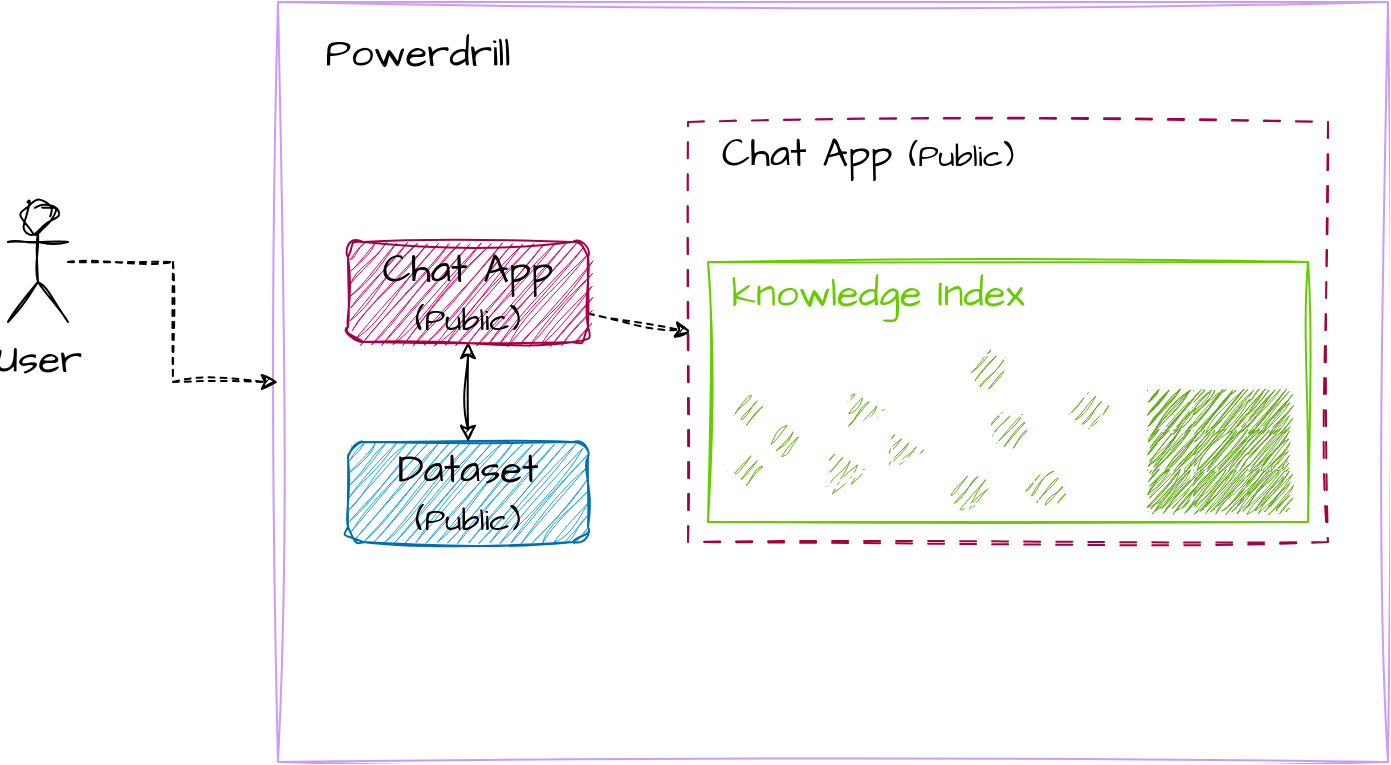 <mxfile version="21.5.2" type="github">
  <diagram name="Page-1" id="-RpIPuz9YmKVfhQ-e5wv">
    <mxGraphModel dx="892" dy="1131" grid="1" gridSize="10" guides="1" tooltips="1" connect="1" arrows="1" fold="1" page="1" pageScale="1" pageWidth="827" pageHeight="1169" math="0" shadow="0">
      <root>
        <mxCell id="0" />
        <mxCell id="1" parent="0" />
        <mxCell id="BhB_OIrB13sOwprm3m46-2" value="" style="rounded=0;whiteSpace=wrap;html=1;sketch=1;hachureGap=4;jiggle=2;curveFitting=1;fontFamily=Architects Daughter;fontSource=https%3A%2F%2Ffonts.googleapis.com%2Fcss%3Ffamily%3DArchitects%2BDaughter;fontSize=20;strokeColor=#CC99FF;" parent="1" vertex="1">
          <mxGeometry x="225" y="580" width="555" height="380" as="geometry" />
        </mxCell>
        <mxCell id="BhB_OIrB13sOwprm3m46-5" value="Powerdrill" style="text;html=1;strokeColor=none;fillColor=none;align=center;verticalAlign=middle;whiteSpace=wrap;rounded=0;fontSize=20;fontFamily=Architects Daughter;sketch=1;curveFitting=1;jiggle=2;" parent="1" vertex="1">
          <mxGeometry x="265" y="590" width="60" height="30" as="geometry" />
        </mxCell>
        <mxCell id="BhB_OIrB13sOwprm3m46-22" style="edgeStyle=orthogonalEdgeStyle;rounded=0;sketch=1;hachureGap=4;jiggle=2;curveFitting=1;orthogonalLoop=1;jettySize=auto;html=1;entryX=0;entryY=0.5;entryDx=0;entryDy=0;fontFamily=Architects Daughter;fontSource=https%3A%2F%2Ffonts.googleapis.com%2Fcss%3Ffamily%3DArchitects%2BDaughter;fontSize=16;dashed=1;" parent="1" source="BhB_OIrB13sOwprm3m46-20" target="BhB_OIrB13sOwprm3m46-2" edge="1">
          <mxGeometry relative="1" as="geometry" />
        </mxCell>
        <mxCell id="BhB_OIrB13sOwprm3m46-20" value="User" style="shape=umlActor;verticalLabelPosition=bottom;verticalAlign=top;html=1;outlineConnect=0;sketch=1;hachureGap=4;jiggle=2;curveFitting=1;fontFamily=Architects Daughter;fontSource=https%3A%2F%2Ffonts.googleapis.com%2Fcss%3Ffamily%3DArchitects%2BDaughter;fontSize=20;" parent="1" vertex="1">
          <mxGeometry x="90" y="680" width="30" height="60" as="geometry" />
        </mxCell>
        <mxCell id="6R7RywCP-s_AhgVz2070-11" value="" style="rounded=1;whiteSpace=wrap;html=1;sketch=1;curveFitting=1;jiggle=2;fillColor=#1ba1e2;fontColor=#ffffff;strokeColor=#006EAF;" parent="1" vertex="1">
          <mxGeometry x="260" y="800" width="120" height="50" as="geometry" />
        </mxCell>
        <mxCell id="6R7RywCP-s_AhgVz2070-12" value="Dataset&lt;br&gt;&lt;font style=&quot;font-size: 16px;&quot;&gt;(Public)&lt;/font&gt;" style="text;html=1;strokeColor=none;fillColor=none;align=center;verticalAlign=middle;whiteSpace=wrap;rounded=0;fontSize=20;fontFamily=Architects Daughter;sketch=1;curveFitting=1;jiggle=2;" parent="1" vertex="1">
          <mxGeometry x="290" y="810" width="60" height="30" as="geometry" />
        </mxCell>
        <mxCell id="6R7RywCP-s_AhgVz2070-13" style="edgeStyle=orthogonalEdgeStyle;rounded=0;sketch=1;hachureGap=4;jiggle=2;curveFitting=1;orthogonalLoop=1;jettySize=auto;html=1;entryX=0.5;entryY=0;entryDx=0;entryDy=0;fontFamily=Architects Daughter;fontSource=https%3A%2F%2Ffonts.googleapis.com%2Fcss%3Ffamily%3DArchitects%2BDaughter;fontSize=16;startArrow=classic;startFill=1;" parent="1" source="6R7RywCP-s_AhgVz2070-14" target="6R7RywCP-s_AhgVz2070-11" edge="1">
          <mxGeometry relative="1" as="geometry" />
        </mxCell>
        <mxCell id="7oLq5CkPCi8mMCVLSrjh-6" style="rounded=0;sketch=1;hachureGap=4;jiggle=2;curveFitting=1;orthogonalLoop=1;jettySize=auto;html=1;entryX=0.006;entryY=0.5;entryDx=0;entryDy=0;entryPerimeter=0;fontFamily=Architects Daughter;fontSource=https%3A%2F%2Ffonts.googleapis.com%2Fcss%3Ffamily%3DArchitects%2BDaughter;fontSize=16;dashed=1;" edge="1" parent="1" source="6R7RywCP-s_AhgVz2070-14" target="7oLq5CkPCi8mMCVLSrjh-3">
          <mxGeometry relative="1" as="geometry" />
        </mxCell>
        <mxCell id="6R7RywCP-s_AhgVz2070-14" value="" style="rounded=1;whiteSpace=wrap;html=1;sketch=1;curveFitting=1;jiggle=2;fillColor=#d80073;fontColor=#ffffff;strokeColor=#A50040;" parent="1" vertex="1">
          <mxGeometry x="260" y="700" width="120" height="50" as="geometry" />
        </mxCell>
        <mxCell id="6R7RywCP-s_AhgVz2070-15" value="Chat App&lt;br&gt;&lt;font style=&quot;font-size: 16px;&quot;&gt;(Public)&lt;/font&gt;" style="text;html=1;strokeColor=none;fillColor=none;align=center;verticalAlign=middle;whiteSpace=wrap;rounded=0;fontSize=20;fontFamily=Architects Daughter;sketch=1;curveFitting=1;jiggle=2;" parent="1" vertex="1">
          <mxGeometry x="270" y="710" width="100" height="30" as="geometry" />
        </mxCell>
        <mxCell id="7oLq5CkPCi8mMCVLSrjh-3" value="" style="rounded=0;whiteSpace=wrap;html=1;sketch=1;hachureGap=4;jiggle=2;curveFitting=1;fontFamily=Architects Daughter;fontSource=https%3A%2F%2Ffonts.googleapis.com%2Fcss%3Ffamily%3DArchitects%2BDaughter;fontSize=20;strokeColor=#A50040;dashed=1;dashPattern=8 8;" vertex="1" parent="1">
          <mxGeometry x="430" y="640" width="320" height="210" as="geometry" />
        </mxCell>
        <mxCell id="7oLq5CkPCi8mMCVLSrjh-4" value="Chat App&amp;nbsp;&lt;font style=&quot;font-size: 16px;&quot;&gt;(Public)&lt;/font&gt;" style="text;html=1;strokeColor=none;fillColor=none;align=center;verticalAlign=middle;whiteSpace=wrap;rounded=0;fontSize=20;fontFamily=Architects Daughter;sketch=1;curveFitting=1;jiggle=2;" vertex="1" parent="1">
          <mxGeometry x="430" y="640" width="180" height="30" as="geometry" />
        </mxCell>
        <mxCell id="7oLq5CkPCi8mMCVLSrjh-7" value="" style="rhombus;whiteSpace=wrap;html=1;sketch=1;hachureGap=4;jiggle=2;curveFitting=1;fontFamily=Architects Daughter;fontSource=https%3A%2F%2Ffonts.googleapis.com%2Fcss%3Ffamily%3DArchitects%2BDaughter;fontSize=20;fillColor=#60a917;fontColor=#ffffff;strokeColor=#FFFFFF;" vertex="1" parent="1">
          <mxGeometry x="450" y="774" width="20" height="20" as="geometry" />
        </mxCell>
        <mxCell id="7oLq5CkPCi8mMCVLSrjh-8" value="" style="triangle;whiteSpace=wrap;html=1;sketch=1;hachureGap=4;jiggle=2;curveFitting=1;fontFamily=Architects Daughter;fontSource=https%3A%2F%2Ffonts.googleapis.com%2Fcss%3Ffamily%3DArchitects%2BDaughter;fontSize=20;fillColor=#60a917;fontColor=#ffffff;strokeColor=#FFFFFF;" vertex="1" parent="1">
          <mxGeometry x="510" y="774" width="20" height="20" as="geometry" />
        </mxCell>
        <mxCell id="7oLq5CkPCi8mMCVLSrjh-10" value="" style="ellipse;whiteSpace=wrap;html=1;aspect=fixed;sketch=1;hachureGap=4;jiggle=2;curveFitting=1;fontFamily=Architects Daughter;fontSource=https%3A%2F%2Ffonts.googleapis.com%2Fcss%3Ffamily%3DArchitects%2BDaughter;fontSize=20;fillColor=#60a917;fontColor=#ffffff;strokeColor=#FFFFFF;" vertex="1" parent="1">
          <mxGeometry x="580" y="784" width="20" height="20" as="geometry" />
        </mxCell>
        <mxCell id="7oLq5CkPCi8mMCVLSrjh-11" value="" style="ellipse;whiteSpace=wrap;html=1;aspect=fixed;sketch=1;hachureGap=4;jiggle=2;curveFitting=1;fontFamily=Architects Daughter;fontSource=https%3A%2F%2Ffonts.googleapis.com%2Fcss%3Ffamily%3DArchitects%2BDaughter;fontSize=20;fillColor=#60a917;fontColor=#ffffff;strokeColor=#FFFFFF;" vertex="1" parent="1">
          <mxGeometry x="560" y="814" width="20" height="20" as="geometry" />
        </mxCell>
        <mxCell id="7oLq5CkPCi8mMCVLSrjh-12" value="" style="ellipse;whiteSpace=wrap;html=1;aspect=fixed;sketch=1;hachureGap=4;jiggle=2;curveFitting=1;fontFamily=Architects Daughter;fontSource=https%3A%2F%2Ffonts.googleapis.com%2Fcss%3Ffamily%3DArchitects%2BDaughter;fontSize=20;fillColor=#60a917;fontColor=#ffffff;strokeColor=#FFFFFF;" vertex="1" parent="1">
          <mxGeometry x="600" y="814" width="20" height="20" as="geometry" />
        </mxCell>
        <mxCell id="7oLq5CkPCi8mMCVLSrjh-13" value="" style="ellipse;whiteSpace=wrap;html=1;aspect=fixed;sketch=1;hachureGap=4;jiggle=2;curveFitting=1;fontFamily=Architects Daughter;fontSource=https%3A%2F%2Ffonts.googleapis.com%2Fcss%3Ffamily%3DArchitects%2BDaughter;fontSize=20;fillColor=#60a917;fontColor=#ffffff;strokeColor=#FFFFFF;" vertex="1" parent="1">
          <mxGeometry x="570" y="754" width="20" height="20" as="geometry" />
        </mxCell>
        <mxCell id="7oLq5CkPCi8mMCVLSrjh-18" value="" style="endArrow=none;html=1;rounded=0;sketch=1;hachureGap=4;jiggle=2;curveFitting=1;fontFamily=Architects Daughter;fontSource=https%3A%2F%2Ffonts.googleapis.com%2Fcss%3Ffamily%3DArchitects%2BDaughter;fontSize=16;entryX=0.5;entryY=1;entryDx=0;entryDy=0;exitX=0;exitY=0;exitDx=0;exitDy=0;fillColor=#60a917;strokeColor=#FFFFFF;" edge="1" parent="1" source="7oLq5CkPCi8mMCVLSrjh-10" target="7oLq5CkPCi8mMCVLSrjh-13">
          <mxGeometry width="50" height="50" relative="1" as="geometry">
            <mxPoint x="390" y="864" as="sourcePoint" />
            <mxPoint x="440" y="814" as="targetPoint" />
          </mxGeometry>
        </mxCell>
        <mxCell id="7oLq5CkPCi8mMCVLSrjh-19" value="" style="endArrow=none;html=1;rounded=0;sketch=1;hachureGap=4;jiggle=2;curveFitting=1;fontFamily=Architects Daughter;fontSource=https%3A%2F%2Ffonts.googleapis.com%2Fcss%3Ffamily%3DArchitects%2BDaughter;fontSize=16;entryX=0.5;entryY=1;entryDx=0;entryDy=0;exitX=1;exitY=0;exitDx=0;exitDy=0;fillColor=#60a917;strokeColor=#FFFFFF;" edge="1" parent="1" source="7oLq5CkPCi8mMCVLSrjh-11" target="7oLq5CkPCi8mMCVLSrjh-10">
          <mxGeometry width="50" height="50" relative="1" as="geometry">
            <mxPoint x="390" y="864" as="sourcePoint" />
            <mxPoint x="600" y="1004" as="targetPoint" />
          </mxGeometry>
        </mxCell>
        <mxCell id="7oLq5CkPCi8mMCVLSrjh-21" value="" style="endArrow=none;html=1;rounded=0;sketch=1;hachureGap=4;jiggle=2;curveFitting=1;fontFamily=Architects Daughter;fontSource=https%3A%2F%2Ffonts.googleapis.com%2Fcss%3Ffamily%3DArchitects%2BDaughter;fontSize=16;entryX=1;entryY=1;entryDx=0;entryDy=0;exitX=0;exitY=0;exitDx=0;exitDy=0;fillColor=#60a917;strokeColor=#FFFFFF;" edge="1" parent="1" source="7oLq5CkPCi8mMCVLSrjh-12" target="7oLq5CkPCi8mMCVLSrjh-10">
          <mxGeometry width="50" height="50" relative="1" as="geometry">
            <mxPoint x="390" y="864" as="sourcePoint" />
            <mxPoint x="440" y="814" as="targetPoint" />
          </mxGeometry>
        </mxCell>
        <mxCell id="7oLq5CkPCi8mMCVLSrjh-22" value="" style="ellipse;whiteSpace=wrap;html=1;aspect=fixed;sketch=1;hachureGap=4;jiggle=2;curveFitting=1;fontFamily=Architects Daughter;fontSource=https%3A%2F%2Ffonts.googleapis.com%2Fcss%3Ffamily%3DArchitects%2BDaughter;fontSize=20;fillColor=#60a917;fontColor=#ffffff;strokeColor=#FFFFFF;" vertex="1" parent="1">
          <mxGeometry x="620" y="774" width="20" height="20" as="geometry" />
        </mxCell>
        <mxCell id="7oLq5CkPCi8mMCVLSrjh-23" value="" style="endArrow=none;html=1;rounded=0;sketch=1;hachureGap=4;jiggle=2;curveFitting=1;fontFamily=Architects Daughter;fontSource=https%3A%2F%2Ffonts.googleapis.com%2Fcss%3Ffamily%3DArchitects%2BDaughter;fontSize=16;entryX=0;entryY=0.5;entryDx=0;entryDy=0;exitX=1;exitY=0.5;exitDx=0;exitDy=0;fillColor=#60a917;strokeColor=#FFFFFF;" edge="1" parent="1" source="7oLq5CkPCi8mMCVLSrjh-10" target="7oLq5CkPCi8mMCVLSrjh-22">
          <mxGeometry width="50" height="50" relative="1" as="geometry">
            <mxPoint x="390" y="864" as="sourcePoint" />
            <mxPoint x="440" y="814" as="targetPoint" />
          </mxGeometry>
        </mxCell>
        <mxCell id="7oLq5CkPCi8mMCVLSrjh-24" value="" style="triangle;whiteSpace=wrap;html=1;sketch=1;hachureGap=4;jiggle=2;curveFitting=1;fontFamily=Architects Daughter;fontSource=https%3A%2F%2Ffonts.googleapis.com%2Fcss%3Ffamily%3DArchitects%2BDaughter;fontSize=20;fillColor=#60a917;fontColor=#ffffff;strokeColor=#FFFFFF;" vertex="1" parent="1">
          <mxGeometry x="500" y="804" width="20" height="20" as="geometry" />
        </mxCell>
        <mxCell id="7oLq5CkPCi8mMCVLSrjh-25" value="" style="triangle;whiteSpace=wrap;html=1;sketch=1;hachureGap=4;jiggle=2;curveFitting=1;fontFamily=Architects Daughter;fontSource=https%3A%2F%2Ffonts.googleapis.com%2Fcss%3Ffamily%3DArchitects%2BDaughter;fontSize=20;fillColor=#60a917;fontColor=#ffffff;strokeColor=#FFFFFF;" vertex="1" parent="1">
          <mxGeometry x="530" y="794" width="20" height="20" as="geometry" />
        </mxCell>
        <mxCell id="7oLq5CkPCi8mMCVLSrjh-27" value="" style="rhombus;whiteSpace=wrap;html=1;sketch=1;hachureGap=4;jiggle=2;curveFitting=1;fontFamily=Architects Daughter;fontSource=https%3A%2F%2Ffonts.googleapis.com%2Fcss%3Ffamily%3DArchitects%2BDaughter;fontSize=20;fillColor=#60a917;fontColor=#ffffff;strokeColor=#FFFFFF;" vertex="1" parent="1">
          <mxGeometry x="450" y="804" width="20" height="20" as="geometry" />
        </mxCell>
        <mxCell id="7oLq5CkPCi8mMCVLSrjh-28" value="" style="rhombus;whiteSpace=wrap;html=1;sketch=1;hachureGap=4;jiggle=2;curveFitting=1;fontFamily=Architects Daughter;fontSource=https%3A%2F%2Ffonts.googleapis.com%2Fcss%3Ffamily%3DArchitects%2BDaughter;fontSize=20;fillColor=#60a917;fontColor=#ffffff;strokeColor=#FFFFFF;" vertex="1" parent="1">
          <mxGeometry x="468" y="789" width="20" height="20" as="geometry" />
        </mxCell>
        <mxCell id="7oLq5CkPCi8mMCVLSrjh-29" value="" style="shape=table;startSize=0;container=1;collapsible=0;childLayout=tableLayout;fontSize=16;sketch=1;hachureGap=4;jiggle=2;curveFitting=1;fontFamily=Architects Daughter;fontSource=https%3A%2F%2Ffonts.googleapis.com%2Fcss%3Ffamily%3DArchitects%2BDaughter;fillColor=#60a917;fontColor=#ffffff;strokeColor=#FFFFFF;" vertex="1" parent="1">
          <mxGeometry x="660" y="774" width="70" height="60" as="geometry" />
        </mxCell>
        <mxCell id="7oLq5CkPCi8mMCVLSrjh-30" value="" style="shape=tableRow;horizontal=0;startSize=0;swimlaneHead=0;swimlaneBody=0;strokeColor=#FFFFFF;top=0;left=0;bottom=0;right=0;collapsible=0;dropTarget=0;fillColor=#60a917;points=[[0,0.5],[1,0.5]];portConstraint=eastwest;fontSize=16;sketch=1;hachureGap=4;jiggle=2;curveFitting=1;fontFamily=Architects Daughter;fontSource=https%3A%2F%2Ffonts.googleapis.com%2Fcss%3Ffamily%3DArchitects%2BDaughter;fontColor=#ffffff;" vertex="1" parent="7oLq5CkPCi8mMCVLSrjh-29">
          <mxGeometry width="70" height="20" as="geometry" />
        </mxCell>
        <mxCell id="7oLq5CkPCi8mMCVLSrjh-31" value="" style="shape=partialRectangle;html=1;whiteSpace=wrap;connectable=0;strokeColor=#FFFFFF;overflow=hidden;fillColor=#60a917;top=0;left=0;bottom=0;right=0;pointerEvents=1;fontSize=16;sketch=1;hachureGap=4;jiggle=2;curveFitting=1;fontFamily=Architects Daughter;fontSource=https%3A%2F%2Ffonts.googleapis.com%2Fcss%3Ffamily%3DArchitects%2BDaughter;fontColor=#ffffff;" vertex="1" parent="7oLq5CkPCi8mMCVLSrjh-30">
          <mxGeometry width="23" height="20" as="geometry">
            <mxRectangle width="23" height="20" as="alternateBounds" />
          </mxGeometry>
        </mxCell>
        <mxCell id="7oLq5CkPCi8mMCVLSrjh-32" value="" style="shape=partialRectangle;html=1;whiteSpace=wrap;connectable=0;strokeColor=#FFFFFF;overflow=hidden;fillColor=#60a917;top=0;left=0;bottom=0;right=0;pointerEvents=1;fontSize=16;sketch=1;hachureGap=4;jiggle=2;curveFitting=1;fontFamily=Architects Daughter;fontSource=https%3A%2F%2Ffonts.googleapis.com%2Fcss%3Ffamily%3DArchitects%2BDaughter;fontColor=#ffffff;" vertex="1" parent="7oLq5CkPCi8mMCVLSrjh-30">
          <mxGeometry x="23" width="27" height="20" as="geometry">
            <mxRectangle width="27" height="20" as="alternateBounds" />
          </mxGeometry>
        </mxCell>
        <mxCell id="7oLq5CkPCi8mMCVLSrjh-33" value="" style="shape=partialRectangle;html=1;whiteSpace=wrap;connectable=0;strokeColor=#FFFFFF;overflow=hidden;fillColor=#60a917;top=0;left=0;bottom=0;right=0;pointerEvents=1;fontSize=16;sketch=1;hachureGap=4;jiggle=2;curveFitting=1;fontFamily=Architects Daughter;fontSource=https%3A%2F%2Ffonts.googleapis.com%2Fcss%3Ffamily%3DArchitects%2BDaughter;fontColor=#ffffff;" vertex="1" parent="7oLq5CkPCi8mMCVLSrjh-30">
          <mxGeometry x="50" width="20" height="20" as="geometry">
            <mxRectangle width="20" height="20" as="alternateBounds" />
          </mxGeometry>
        </mxCell>
        <mxCell id="7oLq5CkPCi8mMCVLSrjh-34" value="" style="shape=tableRow;horizontal=0;startSize=0;swimlaneHead=0;swimlaneBody=0;strokeColor=#FFFFFF;top=0;left=0;bottom=0;right=0;collapsible=0;dropTarget=0;fillColor=#60a917;points=[[0,0.5],[1,0.5]];portConstraint=eastwest;fontSize=16;sketch=1;hachureGap=4;jiggle=2;curveFitting=1;fontFamily=Architects Daughter;fontSource=https%3A%2F%2Ffonts.googleapis.com%2Fcss%3Ffamily%3DArchitects%2BDaughter;fontColor=#ffffff;" vertex="1" parent="7oLq5CkPCi8mMCVLSrjh-29">
          <mxGeometry y="20" width="70" height="20" as="geometry" />
        </mxCell>
        <mxCell id="7oLq5CkPCi8mMCVLSrjh-35" value="" style="shape=partialRectangle;html=1;whiteSpace=wrap;connectable=0;strokeColor=#FFFFFF;overflow=hidden;fillColor=#60a917;top=0;left=0;bottom=0;right=0;pointerEvents=1;fontSize=16;sketch=1;hachureGap=4;jiggle=2;curveFitting=1;fontFamily=Architects Daughter;fontSource=https%3A%2F%2Ffonts.googleapis.com%2Fcss%3Ffamily%3DArchitects%2BDaughter;fontColor=#ffffff;" vertex="1" parent="7oLq5CkPCi8mMCVLSrjh-34">
          <mxGeometry width="23" height="20" as="geometry">
            <mxRectangle width="23" height="20" as="alternateBounds" />
          </mxGeometry>
        </mxCell>
        <mxCell id="7oLq5CkPCi8mMCVLSrjh-36" value="" style="shape=partialRectangle;html=1;whiteSpace=wrap;connectable=0;strokeColor=#FFFFFF;overflow=hidden;fillColor=#60a917;top=0;left=0;bottom=0;right=0;pointerEvents=1;fontSize=16;sketch=1;hachureGap=4;jiggle=2;curveFitting=1;fontFamily=Architects Daughter;fontSource=https%3A%2F%2Ffonts.googleapis.com%2Fcss%3Ffamily%3DArchitects%2BDaughter;fontColor=#ffffff;" vertex="1" parent="7oLq5CkPCi8mMCVLSrjh-34">
          <mxGeometry x="23" width="27" height="20" as="geometry">
            <mxRectangle width="27" height="20" as="alternateBounds" />
          </mxGeometry>
        </mxCell>
        <mxCell id="7oLq5CkPCi8mMCVLSrjh-37" value="" style="shape=partialRectangle;html=1;whiteSpace=wrap;connectable=0;strokeColor=#FFFFFF;overflow=hidden;fillColor=#60a917;top=0;left=0;bottom=0;right=0;pointerEvents=1;fontSize=16;sketch=1;hachureGap=4;jiggle=2;curveFitting=1;fontFamily=Architects Daughter;fontSource=https%3A%2F%2Ffonts.googleapis.com%2Fcss%3Ffamily%3DArchitects%2BDaughter;fontColor=#ffffff;" vertex="1" parent="7oLq5CkPCi8mMCVLSrjh-34">
          <mxGeometry x="50" width="20" height="20" as="geometry">
            <mxRectangle width="20" height="20" as="alternateBounds" />
          </mxGeometry>
        </mxCell>
        <mxCell id="7oLq5CkPCi8mMCVLSrjh-38" value="" style="shape=tableRow;horizontal=0;startSize=0;swimlaneHead=0;swimlaneBody=0;strokeColor=#FFFFFF;top=0;left=0;bottom=0;right=0;collapsible=0;dropTarget=0;fillColor=#60a917;points=[[0,0.5],[1,0.5]];portConstraint=eastwest;fontSize=16;sketch=1;hachureGap=4;jiggle=2;curveFitting=1;fontFamily=Architects Daughter;fontSource=https%3A%2F%2Ffonts.googleapis.com%2Fcss%3Ffamily%3DArchitects%2BDaughter;fontColor=#ffffff;" vertex="1" parent="7oLq5CkPCi8mMCVLSrjh-29">
          <mxGeometry y="40" width="70" height="20" as="geometry" />
        </mxCell>
        <mxCell id="7oLq5CkPCi8mMCVLSrjh-39" value="" style="shape=partialRectangle;html=1;whiteSpace=wrap;connectable=0;strokeColor=#FFFFFF;overflow=hidden;fillColor=#60a917;top=0;left=0;bottom=0;right=0;pointerEvents=1;fontSize=16;sketch=1;hachureGap=4;jiggle=2;curveFitting=1;fontFamily=Architects Daughter;fontSource=https%3A%2F%2Ffonts.googleapis.com%2Fcss%3Ffamily%3DArchitects%2BDaughter;fontColor=#ffffff;" vertex="1" parent="7oLq5CkPCi8mMCVLSrjh-38">
          <mxGeometry width="23" height="20" as="geometry">
            <mxRectangle width="23" height="20" as="alternateBounds" />
          </mxGeometry>
        </mxCell>
        <mxCell id="7oLq5CkPCi8mMCVLSrjh-40" value="" style="shape=partialRectangle;html=1;whiteSpace=wrap;connectable=0;strokeColor=#FFFFFF;overflow=hidden;fillColor=#60a917;top=0;left=0;bottom=0;right=0;pointerEvents=1;fontSize=16;sketch=1;hachureGap=4;jiggle=2;curveFitting=1;fontFamily=Architects Daughter;fontSource=https%3A%2F%2Ffonts.googleapis.com%2Fcss%3Ffamily%3DArchitects%2BDaughter;fontColor=#ffffff;" vertex="1" parent="7oLq5CkPCi8mMCVLSrjh-38">
          <mxGeometry x="23" width="27" height="20" as="geometry">
            <mxRectangle width="27" height="20" as="alternateBounds" />
          </mxGeometry>
        </mxCell>
        <mxCell id="7oLq5CkPCi8mMCVLSrjh-41" value="" style="shape=partialRectangle;html=1;whiteSpace=wrap;connectable=0;strokeColor=#FFFFFF;overflow=hidden;fillColor=#60a917;top=0;left=0;bottom=0;right=0;pointerEvents=1;fontSize=16;sketch=1;hachureGap=4;jiggle=2;curveFitting=1;fontFamily=Architects Daughter;fontSource=https%3A%2F%2Ffonts.googleapis.com%2Fcss%3Ffamily%3DArchitects%2BDaughter;fontColor=#ffffff;" vertex="1" parent="7oLq5CkPCi8mMCVLSrjh-38">
          <mxGeometry x="50" width="20" height="20" as="geometry">
            <mxRectangle width="20" height="20" as="alternateBounds" />
          </mxGeometry>
        </mxCell>
        <mxCell id="7oLq5CkPCi8mMCVLSrjh-42" value="" style="rounded=0;whiteSpace=wrap;html=1;sketch=1;hachureGap=4;jiggle=2;curveFitting=1;fontFamily=Architects Daughter;fontSource=https%3A%2F%2Ffonts.googleapis.com%2Fcss%3Ffamily%3DArchitects%2BDaughter;fontSize=20;strokeColor=#66CC00;fillColor=none;" vertex="1" parent="1">
          <mxGeometry x="440" y="710" width="300" height="130" as="geometry" />
        </mxCell>
        <mxCell id="7oLq5CkPCi8mMCVLSrjh-43" value="&lt;font color=&quot;#66cc00&quot;&gt;knowledge Index&lt;/font&gt;" style="text;html=1;strokeColor=none;fillColor=none;align=center;verticalAlign=middle;whiteSpace=wrap;rounded=0;fontSize=20;fontFamily=Architects Daughter;sketch=1;curveFitting=1;jiggle=2;" vertex="1" parent="1">
          <mxGeometry x="444" y="710" width="162" height="30" as="geometry" />
        </mxCell>
      </root>
    </mxGraphModel>
  </diagram>
</mxfile>
